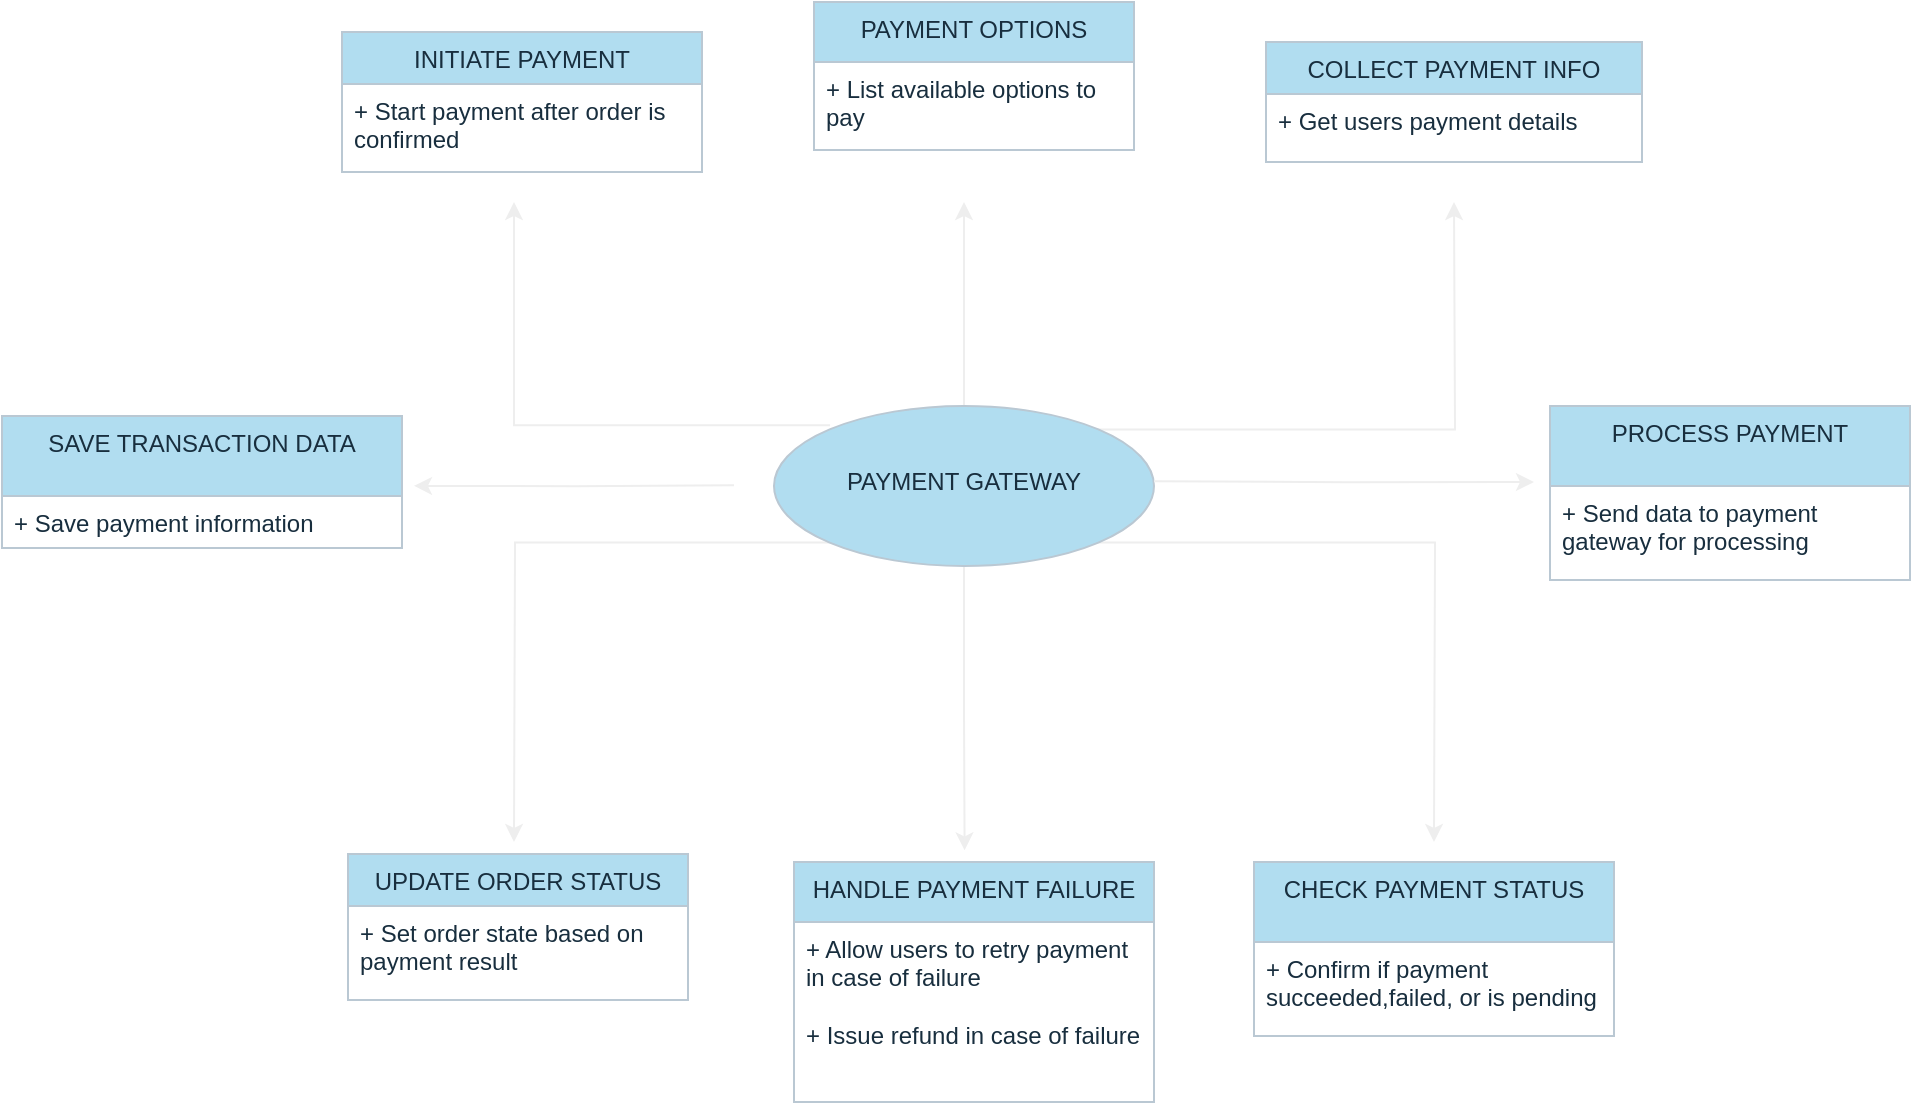 <mxfile version="27.1.4">
  <diagram name="Page-1" id="WhmH2rmiPTLfqviOPWZ8">
    <mxGraphModel dx="2008" dy="624" grid="0" gridSize="10" guides="1" tooltips="1" connect="1" arrows="1" fold="1" page="1" pageScale="1" pageWidth="850" pageHeight="1100" background="#FFFFFF" math="0" shadow="0">
      <root>
        <mxCell id="0" />
        <mxCell id="1" parent="0" />
        <mxCell id="ppUeaHfk4kSGe4qIx92L-16" style="edgeStyle=orthogonalEdgeStyle;rounded=0;orthogonalLoop=1;jettySize=auto;html=1;labelBackgroundColor=none;strokeColor=#EEEEEE;fontColor=default;" parent="1" source="ppUeaHfk4kSGe4qIx92L-9" edge="1">
          <mxGeometry relative="1" as="geometry">
            <mxPoint x="395" y="160" as="targetPoint" />
          </mxGeometry>
        </mxCell>
        <mxCell id="ppUeaHfk4kSGe4qIx92L-28" style="edgeStyle=orthogonalEdgeStyle;rounded=0;orthogonalLoop=1;jettySize=auto;html=1;exitX=0;exitY=0;exitDx=0;exitDy=0;labelBackgroundColor=none;strokeColor=#EEEEEE;fontColor=default;" parent="1" edge="1">
          <mxGeometry relative="1" as="geometry">
            <mxPoint x="170" y="160" as="targetPoint" />
            <mxPoint x="328.038" y="271.626" as="sourcePoint" />
            <Array as="points">
              <mxPoint x="170" y="272" />
              <mxPoint x="170" y="160" />
            </Array>
          </mxGeometry>
        </mxCell>
        <mxCell id="ppUeaHfk4kSGe4qIx92L-41" style="edgeStyle=orthogonalEdgeStyle;rounded=0;orthogonalLoop=1;jettySize=auto;html=1;exitX=1;exitY=0;exitDx=0;exitDy=0;labelBackgroundColor=none;strokeColor=#EEEEEE;fontColor=default;" parent="1" source="ppUeaHfk4kSGe4qIx92L-9" edge="1">
          <mxGeometry relative="1" as="geometry">
            <mxPoint x="640" y="160" as="targetPoint" />
          </mxGeometry>
        </mxCell>
        <mxCell id="ppUeaHfk4kSGe4qIx92L-67" style="edgeStyle=orthogonalEdgeStyle;rounded=0;orthogonalLoop=1;jettySize=auto;html=1;exitX=0;exitY=1;exitDx=0;exitDy=0;labelBackgroundColor=none;strokeColor=#EEEEEE;fontColor=default;" parent="1" source="ppUeaHfk4kSGe4qIx92L-9" edge="1">
          <mxGeometry relative="1" as="geometry">
            <mxPoint x="170.0" y="480" as="targetPoint" />
          </mxGeometry>
        </mxCell>
        <mxCell id="ppUeaHfk4kSGe4qIx92L-76" style="edgeStyle=orthogonalEdgeStyle;rounded=0;orthogonalLoop=1;jettySize=auto;html=1;exitX=0.5;exitY=1;exitDx=0;exitDy=0;labelBackgroundColor=none;strokeColor=#EEEEEE;fontColor=default;" parent="1" source="ppUeaHfk4kSGe4qIx92L-9" edge="1">
          <mxGeometry relative="1" as="geometry">
            <mxPoint x="395.304" y="484.174" as="targetPoint" />
          </mxGeometry>
        </mxCell>
        <mxCell id="ppUeaHfk4kSGe4qIx92L-81" style="edgeStyle=orthogonalEdgeStyle;rounded=0;orthogonalLoop=1;jettySize=auto;html=1;exitX=1;exitY=1;exitDx=0;exitDy=0;labelBackgroundColor=none;strokeColor=#EEEEEE;fontColor=default;" parent="1" source="ppUeaHfk4kSGe4qIx92L-9" edge="1">
          <mxGeometry relative="1" as="geometry">
            <mxPoint x="630" y="480" as="targetPoint" />
          </mxGeometry>
        </mxCell>
        <mxCell id="ppUeaHfk4kSGe4qIx92L-9" value="" style="ellipse;whiteSpace=wrap;html=1;labelBackgroundColor=none;fillColor=#B1DDF0;strokeColor=#BAC8D3;fontColor=#182E3E;" parent="1" vertex="1">
          <mxGeometry x="300" y="262" width="190" height="80" as="geometry" />
        </mxCell>
        <mxCell id="ppUeaHfk4kSGe4qIx92L-42" style="edgeStyle=orthogonalEdgeStyle;rounded=0;orthogonalLoop=1;jettySize=auto;html=1;labelBackgroundColor=none;strokeColor=#EEEEEE;fontColor=default;" parent="1" edge="1">
          <mxGeometry relative="1" as="geometry">
            <mxPoint x="680" y="300" as="targetPoint" />
            <mxPoint x="490" y="299.6" as="sourcePoint" />
          </mxGeometry>
        </mxCell>
        <mxCell id="ppUeaHfk4kSGe4qIx92L-61" style="edgeStyle=orthogonalEdgeStyle;rounded=0;orthogonalLoop=1;jettySize=auto;html=1;exitX=0;exitY=0.5;exitDx=0;exitDy=0;labelBackgroundColor=none;strokeColor=#EEEEEE;fontColor=default;" parent="1" edge="1">
          <mxGeometry relative="1" as="geometry">
            <mxPoint x="120" y="301.933" as="targetPoint" />
            <mxPoint x="280" y="301.6" as="sourcePoint" />
          </mxGeometry>
        </mxCell>
        <mxCell id="ppUeaHfk4kSGe4qIx92L-15" value="PAYMENT GATEWAY" style="text;align=center;verticalAlign=middle;whiteSpace=wrap;rounded=0;labelBackgroundColor=none;fontColor=#182E3E;html=1;" parent="1" vertex="1">
          <mxGeometry x="280" y="285" width="230" height="30" as="geometry" />
        </mxCell>
        <mxCell id="ppUeaHfk4kSGe4qIx92L-29" value="&lt;span style=&quot;font-weight: 400;&quot;&gt;INITIATE PAYMENT&lt;/span&gt;" style="swimlane;fontStyle=1;align=center;verticalAlign=top;childLayout=stackLayout;horizontal=1;startSize=26;horizontalStack=0;resizeParent=1;resizeParentMax=0;resizeLast=0;collapsible=1;marginBottom=0;whiteSpace=wrap;html=1;labelBackgroundColor=none;fillColor=#B1DDF0;strokeColor=#BAC8D3;fontColor=#182E3E;" parent="1" vertex="1">
          <mxGeometry x="84" y="75" width="180" height="70" as="geometry" />
        </mxCell>
        <mxCell id="ppUeaHfk4kSGe4qIx92L-30" value="+ Start payment after order is confirmed" style="text;strokeColor=none;fillColor=none;align=left;verticalAlign=top;spacingLeft=4;spacingRight=4;overflow=hidden;rotatable=0;points=[[0,0.5],[1,0.5]];portConstraint=eastwest;whiteSpace=wrap;html=1;labelBackgroundColor=none;fontColor=#182E3E;" parent="ppUeaHfk4kSGe4qIx92L-29" vertex="1">
          <mxGeometry y="26" width="180" height="44" as="geometry" />
        </mxCell>
        <mxCell id="ppUeaHfk4kSGe4qIx92L-36" value="&lt;span style=&quot;font-weight: normal;&quot;&gt;COLLECT PAYMENT INFO&lt;/span&gt;" style="swimlane;fontStyle=1;align=center;verticalAlign=top;childLayout=stackLayout;horizontal=1;startSize=26;horizontalStack=0;resizeParent=1;resizeParentMax=0;resizeLast=0;collapsible=1;marginBottom=0;whiteSpace=wrap;html=1;labelBackgroundColor=none;fillColor=#B1DDF0;strokeColor=#BAC8D3;fontColor=#182E3E;" parent="1" vertex="1">
          <mxGeometry x="546" y="80" width="188" height="60" as="geometry" />
        </mxCell>
        <mxCell id="ppUeaHfk4kSGe4qIx92L-37" value="+ Get users payment details" style="text;strokeColor=none;fillColor=none;align=left;verticalAlign=top;spacingLeft=4;spacingRight=4;overflow=hidden;rotatable=0;points=[[0,0.5],[1,0.5]];portConstraint=eastwest;whiteSpace=wrap;html=1;labelBackgroundColor=none;fontColor=#182E3E;" parent="ppUeaHfk4kSGe4qIx92L-36" vertex="1">
          <mxGeometry y="26" width="188" height="34" as="geometry" />
        </mxCell>
        <mxCell id="ppUeaHfk4kSGe4qIx92L-57" value="&lt;span style=&quot;font-weight: 400;&quot;&gt;PROCESS PAYMENT&lt;/span&gt;" style="swimlane;fontStyle=1;align=center;verticalAlign=top;childLayout=stackLayout;horizontal=1;startSize=40;horizontalStack=0;resizeParent=1;resizeParentMax=0;resizeLast=0;collapsible=1;marginBottom=0;whiteSpace=wrap;html=1;labelBackgroundColor=none;fillColor=#B1DDF0;strokeColor=#BAC8D3;fontColor=#182E3E;" parent="1" vertex="1">
          <mxGeometry x="688" y="262" width="180" height="87" as="geometry" />
        </mxCell>
        <mxCell id="ppUeaHfk4kSGe4qIx92L-58" value="+ Send data to payment gateway for processing" style="text;strokeColor=none;fillColor=none;align=left;verticalAlign=top;spacingLeft=4;spacingRight=4;overflow=hidden;rotatable=0;points=[[0,0.5],[1,0.5]];portConstraint=eastwest;whiteSpace=wrap;html=1;labelBackgroundColor=none;fontColor=#182E3E;" parent="ppUeaHfk4kSGe4qIx92L-57" vertex="1">
          <mxGeometry y="40" width="180" height="47" as="geometry" />
        </mxCell>
        <mxCell id="ppUeaHfk4kSGe4qIx92L-62" value="&lt;span style=&quot;font-weight: 400;&quot;&gt;SAVE TRANSACTION DATA&lt;/span&gt;" style="swimlane;fontStyle=1;align=center;verticalAlign=top;childLayout=stackLayout;horizontal=1;startSize=40;horizontalStack=0;resizeParent=1;resizeParentMax=0;resizeLast=0;collapsible=1;marginBottom=0;whiteSpace=wrap;html=1;labelBackgroundColor=none;fillColor=#B1DDF0;strokeColor=#BAC8D3;fontColor=#182E3E;" parent="1" vertex="1">
          <mxGeometry x="-86" y="267" width="200" height="66" as="geometry" />
        </mxCell>
        <mxCell id="ppUeaHfk4kSGe4qIx92L-63" value="+ Save payment information" style="text;strokeColor=none;fillColor=none;align=left;verticalAlign=top;spacingLeft=4;spacingRight=4;overflow=hidden;rotatable=0;points=[[0,0.5],[1,0.5]];portConstraint=eastwest;whiteSpace=wrap;html=1;labelBackgroundColor=none;fontColor=#182E3E;" parent="ppUeaHfk4kSGe4qIx92L-62" vertex="1">
          <mxGeometry y="40" width="200" height="26" as="geometry" />
        </mxCell>
        <mxCell id="ppUeaHfk4kSGe4qIx92L-72" value="&lt;span style=&quot;font-weight: normal;&quot;&gt;HANDLE PAYMENT FAILURE&lt;/span&gt;" style="swimlane;fontStyle=1;align=center;verticalAlign=top;childLayout=stackLayout;horizontal=1;startSize=30;horizontalStack=0;resizeParent=1;resizeParentMax=0;resizeLast=0;collapsible=1;marginBottom=0;whiteSpace=wrap;html=1;labelBackgroundColor=none;fillColor=#B1DDF0;strokeColor=#BAC8D3;fontColor=#182E3E;" parent="1" vertex="1">
          <mxGeometry x="310" y="490" width="180" height="120" as="geometry" />
        </mxCell>
        <mxCell id="ppUeaHfk4kSGe4qIx92L-73" value="+ Allow users to retry payment in case of failure&lt;br&gt;&lt;br&gt;+ Issue refund in case of failure" style="text;strokeColor=none;fillColor=none;align=left;verticalAlign=top;spacingLeft=4;spacingRight=4;overflow=hidden;rotatable=0;points=[[0,0.5],[1,0.5]];portConstraint=eastwest;whiteSpace=wrap;html=1;labelBackgroundColor=none;fontColor=#182E3E;" parent="ppUeaHfk4kSGe4qIx92L-72" vertex="1">
          <mxGeometry y="30" width="180" height="90" as="geometry" />
        </mxCell>
        <mxCell id="ppUeaHfk4kSGe4qIx92L-77" value="&lt;span style=&quot;font-weight: normal;&quot;&gt;UPDATE ORDER STATUS&lt;/span&gt;" style="swimlane;fontStyle=1;align=center;verticalAlign=top;childLayout=stackLayout;horizontal=1;startSize=26;horizontalStack=0;resizeParent=1;resizeParentMax=0;resizeLast=0;collapsible=1;marginBottom=0;whiteSpace=wrap;html=1;labelBackgroundColor=none;fillColor=#B1DDF0;strokeColor=#BAC8D3;fontColor=#182E3E;" parent="1" vertex="1">
          <mxGeometry x="87" y="486" width="170" height="73" as="geometry" />
        </mxCell>
        <mxCell id="ppUeaHfk4kSGe4qIx92L-78" value="&lt;div&gt;+ Set order state based on payment result&lt;/div&gt;" style="text;strokeColor=none;fillColor=none;align=left;verticalAlign=top;spacingLeft=4;spacingRight=4;overflow=hidden;rotatable=0;points=[[0,0.5],[1,0.5]];portConstraint=eastwest;whiteSpace=wrap;html=1;labelBackgroundColor=none;fontColor=#182E3E;" parent="ppUeaHfk4kSGe4qIx92L-77" vertex="1">
          <mxGeometry y="26" width="170" height="47" as="geometry" />
        </mxCell>
        <mxCell id="ppUeaHfk4kSGe4qIx92L-82" value="&lt;span style=&quot;font-weight: 400;&quot;&gt;CHECK PAYMENT STATUS&lt;/span&gt;" style="swimlane;fontStyle=1;align=center;verticalAlign=top;childLayout=stackLayout;horizontal=1;startSize=40;horizontalStack=0;resizeParent=1;resizeParentMax=0;resizeLast=0;collapsible=1;marginBottom=0;whiteSpace=wrap;html=1;labelBackgroundColor=none;fillColor=#B1DDF0;strokeColor=#BAC8D3;fontColor=#182E3E;" parent="1" vertex="1">
          <mxGeometry x="540" y="490" width="180" height="87" as="geometry">
            <mxRectangle x="541" y="490" width="185" height="40" as="alternateBounds" />
          </mxGeometry>
        </mxCell>
        <mxCell id="ppUeaHfk4kSGe4qIx92L-83" value="+ Confirm if payment succeeded,failed, or is pending" style="text;strokeColor=none;fillColor=none;align=left;verticalAlign=top;spacingLeft=4;spacingRight=4;overflow=hidden;rotatable=0;points=[[0,0.5],[1,0.5]];portConstraint=eastwest;whiteSpace=wrap;html=1;labelBackgroundColor=none;fontColor=#182E3E;" parent="ppUeaHfk4kSGe4qIx92L-82" vertex="1">
          <mxGeometry y="40" width="180" height="47" as="geometry" />
        </mxCell>
        <mxCell id="ppUeaHfk4kSGe4qIx92L-86" value="&lt;span style=&quot;font-weight: 400;&quot;&gt;PAYMENT OPTIONS&lt;/span&gt;" style="swimlane;fontStyle=1;align=center;verticalAlign=top;childLayout=stackLayout;horizontal=1;startSize=30;horizontalStack=0;resizeParent=1;resizeParentMax=0;resizeLast=0;collapsible=1;marginBottom=0;whiteSpace=wrap;html=1;labelBackgroundColor=none;fillColor=#B1DDF0;strokeColor=#BAC8D3;fontColor=#182E3E;" parent="1" vertex="1">
          <mxGeometry x="320" y="60" width="160" height="74" as="geometry" />
        </mxCell>
        <mxCell id="ppUeaHfk4kSGe4qIx92L-87" value="+ List available options to pay" style="text;strokeColor=none;fillColor=none;align=left;verticalAlign=top;spacingLeft=4;spacingRight=4;overflow=hidden;rotatable=0;points=[[0,0.5],[1,0.5]];portConstraint=eastwest;whiteSpace=wrap;html=1;labelBackgroundColor=none;fontColor=#182E3E;" parent="ppUeaHfk4kSGe4qIx92L-86" vertex="1">
          <mxGeometry y="30" width="160" height="44" as="geometry" />
        </mxCell>
      </root>
    </mxGraphModel>
  </diagram>
</mxfile>
